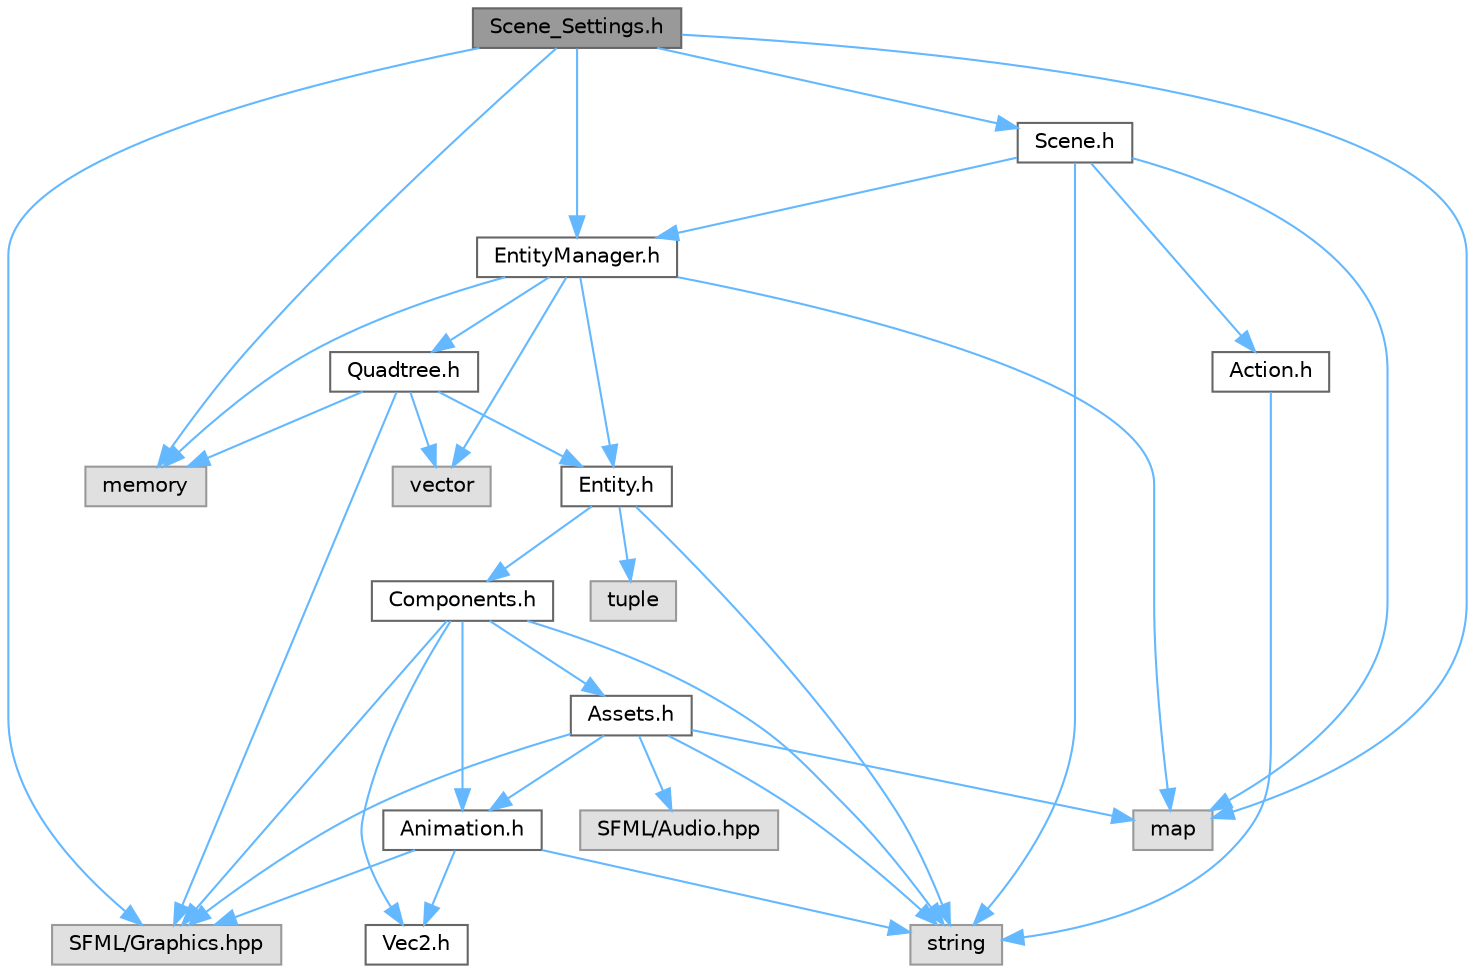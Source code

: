 digraph "Scene_Settings.h"
{
 // LATEX_PDF_SIZE
  bgcolor="transparent";
  edge [fontname=Helvetica,fontsize=10,labelfontname=Helvetica,labelfontsize=10];
  node [fontname=Helvetica,fontsize=10,shape=box,height=0.2,width=0.4];
  Node1 [id="Node000001",label="Scene_Settings.h",height=0.2,width=0.4,color="gray40", fillcolor="grey60", style="filled", fontcolor="black",tooltip=" "];
  Node1 -> Node2 [id="edge36_Node000001_Node000002",color="steelblue1",style="solid",tooltip=" "];
  Node2 [id="Node000002",label="EntityManager.h",height=0.2,width=0.4,color="grey40", fillcolor="white", style="filled",URL="$_entity_manager_8h.html",tooltip=" "];
  Node2 -> Node3 [id="edge37_Node000002_Node000003",color="steelblue1",style="solid",tooltip=" "];
  Node3 [id="Node000003",label="vector",height=0.2,width=0.4,color="grey60", fillcolor="#E0E0E0", style="filled",tooltip=" "];
  Node2 -> Node4 [id="edge38_Node000002_Node000004",color="steelblue1",style="solid",tooltip=" "];
  Node4 [id="Node000004",label="memory",height=0.2,width=0.4,color="grey60", fillcolor="#E0E0E0", style="filled",tooltip=" "];
  Node2 -> Node5 [id="edge39_Node000002_Node000005",color="steelblue1",style="solid",tooltip=" "];
  Node5 [id="Node000005",label="map",height=0.2,width=0.4,color="grey60", fillcolor="#E0E0E0", style="filled",tooltip=" "];
  Node2 -> Node6 [id="edge40_Node000002_Node000006",color="steelblue1",style="solid",tooltip=" "];
  Node6 [id="Node000006",label="Entity.h",height=0.2,width=0.4,color="grey40", fillcolor="white", style="filled",URL="$_entity_8h.html",tooltip=" "];
  Node6 -> Node7 [id="edge41_Node000006_Node000007",color="steelblue1",style="solid",tooltip=" "];
  Node7 [id="Node000007",label="Components.h",height=0.2,width=0.4,color="grey40", fillcolor="white", style="filled",URL="$_components_8h.html",tooltip=" "];
  Node7 -> Node8 [id="edge42_Node000007_Node000008",color="steelblue1",style="solid",tooltip=" "];
  Node8 [id="Node000008",label="Animation.h",height=0.2,width=0.4,color="grey40", fillcolor="white", style="filled",URL="$_animation_8h.html",tooltip=" "];
  Node8 -> Node9 [id="edge43_Node000008_Node000009",color="steelblue1",style="solid",tooltip=" "];
  Node9 [id="Node000009",label="SFML/Graphics.hpp",height=0.2,width=0.4,color="grey60", fillcolor="#E0E0E0", style="filled",tooltip=" "];
  Node8 -> Node10 [id="edge44_Node000008_Node000010",color="steelblue1",style="solid",tooltip=" "];
  Node10 [id="Node000010",label="Vec2.h",height=0.2,width=0.4,color="grey40", fillcolor="white", style="filled",URL="$_vec2_8h.html",tooltip=" "];
  Node8 -> Node11 [id="edge45_Node000008_Node000011",color="steelblue1",style="solid",tooltip=" "];
  Node11 [id="Node000011",label="string",height=0.2,width=0.4,color="grey60", fillcolor="#E0E0E0", style="filled",tooltip=" "];
  Node7 -> Node12 [id="edge46_Node000007_Node000012",color="steelblue1",style="solid",tooltip=" "];
  Node12 [id="Node000012",label="Assets.h",height=0.2,width=0.4,color="grey40", fillcolor="white", style="filled",URL="$_assets_8h.html",tooltip=" "];
  Node12 -> Node5 [id="edge47_Node000012_Node000005",color="steelblue1",style="solid",tooltip=" "];
  Node12 -> Node11 [id="edge48_Node000012_Node000011",color="steelblue1",style="solid",tooltip=" "];
  Node12 -> Node9 [id="edge49_Node000012_Node000009",color="steelblue1",style="solid",tooltip=" "];
  Node12 -> Node13 [id="edge50_Node000012_Node000013",color="steelblue1",style="solid",tooltip=" "];
  Node13 [id="Node000013",label="SFML/Audio.hpp",height=0.2,width=0.4,color="grey60", fillcolor="#E0E0E0", style="filled",tooltip=" "];
  Node12 -> Node8 [id="edge51_Node000012_Node000008",color="steelblue1",style="solid",tooltip=" "];
  Node7 -> Node10 [id="edge52_Node000007_Node000010",color="steelblue1",style="solid",tooltip=" "];
  Node7 -> Node11 [id="edge53_Node000007_Node000011",color="steelblue1",style="solid",tooltip=" "];
  Node7 -> Node9 [id="edge54_Node000007_Node000009",color="steelblue1",style="solid",tooltip=" "];
  Node6 -> Node11 [id="edge55_Node000006_Node000011",color="steelblue1",style="solid",tooltip=" "];
  Node6 -> Node14 [id="edge56_Node000006_Node000014",color="steelblue1",style="solid",tooltip=" "];
  Node14 [id="Node000014",label="tuple",height=0.2,width=0.4,color="grey60", fillcolor="#E0E0E0", style="filled",tooltip=" "];
  Node2 -> Node15 [id="edge57_Node000002_Node000015",color="steelblue1",style="solid",tooltip=" "];
  Node15 [id="Node000015",label="Quadtree.h",height=0.2,width=0.4,color="grey40", fillcolor="white", style="filled",URL="$_quadtree_8h.html",tooltip=" "];
  Node15 -> Node9 [id="edge58_Node000015_Node000009",color="steelblue1",style="solid",tooltip=" "];
  Node15 -> Node3 [id="edge59_Node000015_Node000003",color="steelblue1",style="solid",tooltip=" "];
  Node15 -> Node4 [id="edge60_Node000015_Node000004",color="steelblue1",style="solid",tooltip=" "];
  Node15 -> Node6 [id="edge61_Node000015_Node000006",color="steelblue1",style="solid",tooltip=" "];
  Node1 -> Node16 [id="edge62_Node000001_Node000016",color="steelblue1",style="solid",tooltip=" "];
  Node16 [id="Node000016",label="Scene.h",height=0.2,width=0.4,color="grey40", fillcolor="white", style="filled",URL="$_scene_8h.html",tooltip=" "];
  Node16 -> Node5 [id="edge63_Node000016_Node000005",color="steelblue1",style="solid",tooltip=" "];
  Node16 -> Node11 [id="edge64_Node000016_Node000011",color="steelblue1",style="solid",tooltip=" "];
  Node16 -> Node17 [id="edge65_Node000016_Node000017",color="steelblue1",style="solid",tooltip=" "];
  Node17 [id="Node000017",label="Action.h",height=0.2,width=0.4,color="grey40", fillcolor="white", style="filled",URL="$_action_8h.html",tooltip=" "];
  Node17 -> Node11 [id="edge66_Node000017_Node000011",color="steelblue1",style="solid",tooltip=" "];
  Node16 -> Node2 [id="edge67_Node000016_Node000002",color="steelblue1",style="solid",tooltip=" "];
  Node1 -> Node5 [id="edge68_Node000001_Node000005",color="steelblue1",style="solid",tooltip=" "];
  Node1 -> Node4 [id="edge69_Node000001_Node000004",color="steelblue1",style="solid",tooltip=" "];
  Node1 -> Node9 [id="edge70_Node000001_Node000009",color="steelblue1",style="solid",tooltip=" "];
}
